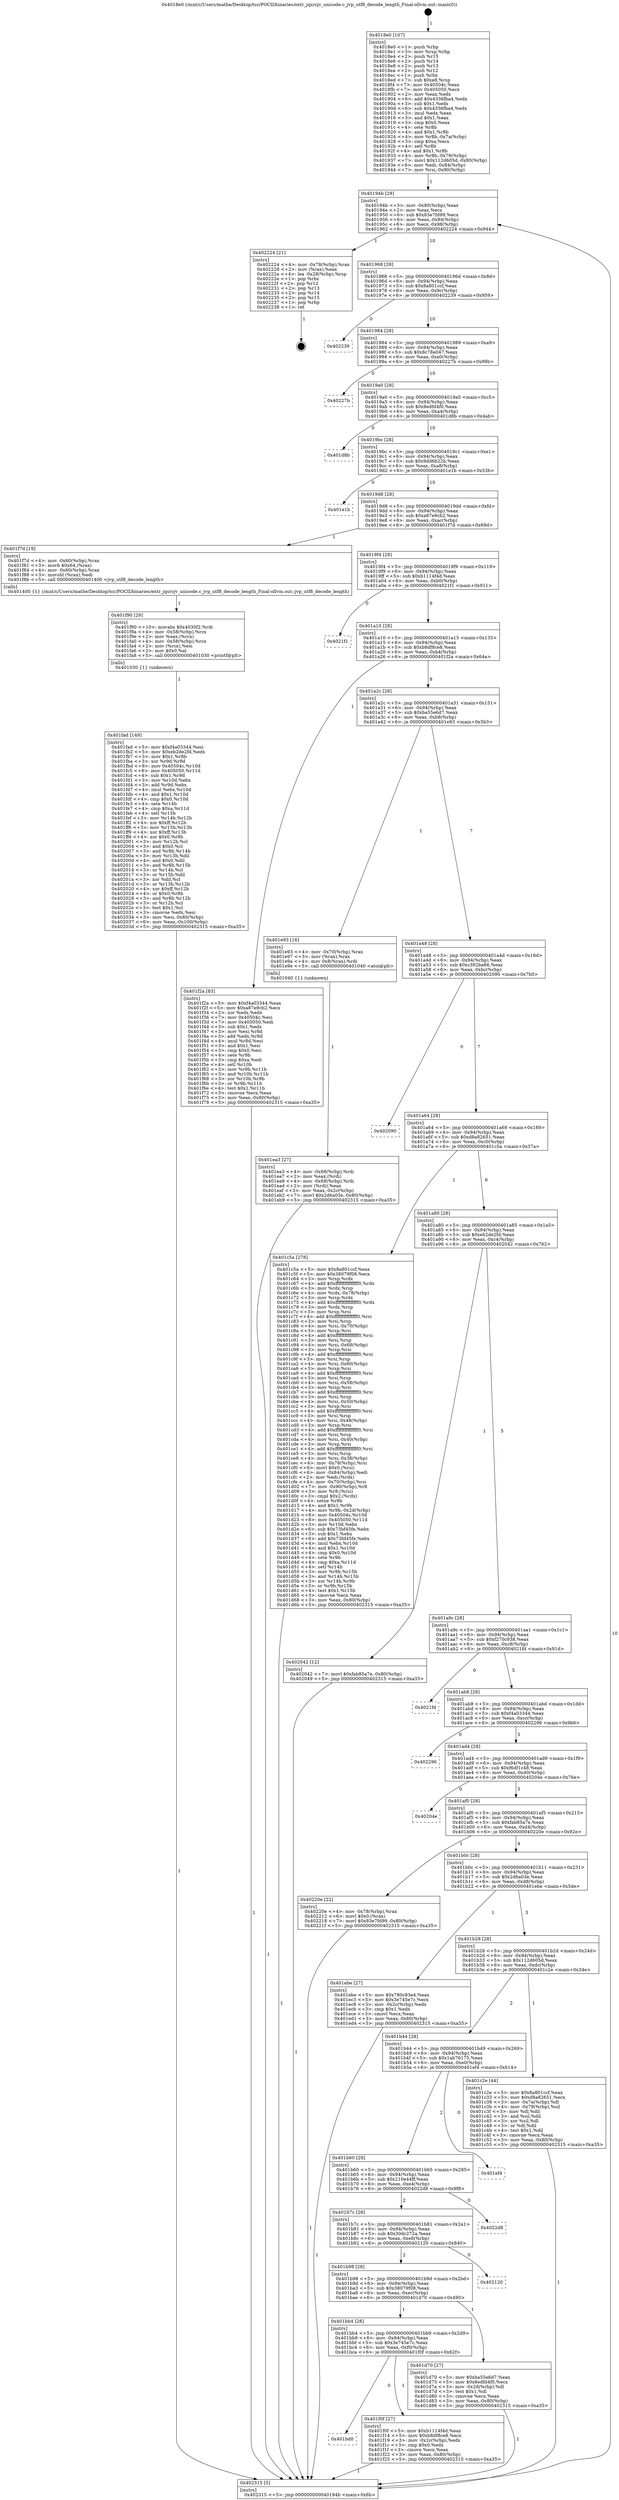digraph "0x4018e0" {
  label = "0x4018e0 (/mnt/c/Users/mathe/Desktop/tcc/POCII/binaries/extr_jqsrcjv_unicode.c_jvp_utf8_decode_length_Final-ollvm.out::main(0))"
  labelloc = "t"
  node[shape=record]

  Entry [label="",width=0.3,height=0.3,shape=circle,fillcolor=black,style=filled]
  "0x40194b" [label="{
     0x40194b [29]\l
     | [instrs]\l
     &nbsp;&nbsp;0x40194b \<+3\>: mov -0x80(%rbp),%eax\l
     &nbsp;&nbsp;0x40194e \<+2\>: mov %eax,%ecx\l
     &nbsp;&nbsp;0x401950 \<+6\>: sub $0x83e7fd99,%ecx\l
     &nbsp;&nbsp;0x401956 \<+6\>: mov %eax,-0x94(%rbp)\l
     &nbsp;&nbsp;0x40195c \<+6\>: mov %ecx,-0x98(%rbp)\l
     &nbsp;&nbsp;0x401962 \<+6\>: je 0000000000402224 \<main+0x944\>\l
  }"]
  "0x402224" [label="{
     0x402224 [21]\l
     | [instrs]\l
     &nbsp;&nbsp;0x402224 \<+4\>: mov -0x78(%rbp),%rax\l
     &nbsp;&nbsp;0x402228 \<+2\>: mov (%rax),%eax\l
     &nbsp;&nbsp;0x40222a \<+4\>: lea -0x28(%rbp),%rsp\l
     &nbsp;&nbsp;0x40222e \<+1\>: pop %rbx\l
     &nbsp;&nbsp;0x40222f \<+2\>: pop %r12\l
     &nbsp;&nbsp;0x402231 \<+2\>: pop %r13\l
     &nbsp;&nbsp;0x402233 \<+2\>: pop %r14\l
     &nbsp;&nbsp;0x402235 \<+2\>: pop %r15\l
     &nbsp;&nbsp;0x402237 \<+1\>: pop %rbp\l
     &nbsp;&nbsp;0x402238 \<+1\>: ret\l
  }"]
  "0x401968" [label="{
     0x401968 [28]\l
     | [instrs]\l
     &nbsp;&nbsp;0x401968 \<+5\>: jmp 000000000040196d \<main+0x8d\>\l
     &nbsp;&nbsp;0x40196d \<+6\>: mov -0x94(%rbp),%eax\l
     &nbsp;&nbsp;0x401973 \<+5\>: sub $0x8a801ccf,%eax\l
     &nbsp;&nbsp;0x401978 \<+6\>: mov %eax,-0x9c(%rbp)\l
     &nbsp;&nbsp;0x40197e \<+6\>: je 0000000000402239 \<main+0x959\>\l
  }"]
  Exit [label="",width=0.3,height=0.3,shape=circle,fillcolor=black,style=filled,peripheries=2]
  "0x402239" [label="{
     0x402239\l
  }", style=dashed]
  "0x401984" [label="{
     0x401984 [28]\l
     | [instrs]\l
     &nbsp;&nbsp;0x401984 \<+5\>: jmp 0000000000401989 \<main+0xa9\>\l
     &nbsp;&nbsp;0x401989 \<+6\>: mov -0x94(%rbp),%eax\l
     &nbsp;&nbsp;0x40198f \<+5\>: sub $0x8c78a047,%eax\l
     &nbsp;&nbsp;0x401994 \<+6\>: mov %eax,-0xa0(%rbp)\l
     &nbsp;&nbsp;0x40199a \<+6\>: je 000000000040227b \<main+0x99b\>\l
  }"]
  "0x401fad" [label="{
     0x401fad [149]\l
     | [instrs]\l
     &nbsp;&nbsp;0x401fad \<+5\>: mov $0xf4a03344,%esi\l
     &nbsp;&nbsp;0x401fb2 \<+5\>: mov $0xeb2de2fd,%edx\l
     &nbsp;&nbsp;0x401fb7 \<+3\>: mov $0x1,%r8b\l
     &nbsp;&nbsp;0x401fba \<+3\>: xor %r9d,%r9d\l
     &nbsp;&nbsp;0x401fbd \<+8\>: mov 0x40504c,%r10d\l
     &nbsp;&nbsp;0x401fc5 \<+8\>: mov 0x405050,%r11d\l
     &nbsp;&nbsp;0x401fcd \<+4\>: sub $0x1,%r9d\l
     &nbsp;&nbsp;0x401fd1 \<+3\>: mov %r10d,%ebx\l
     &nbsp;&nbsp;0x401fd4 \<+3\>: add %r9d,%ebx\l
     &nbsp;&nbsp;0x401fd7 \<+4\>: imul %ebx,%r10d\l
     &nbsp;&nbsp;0x401fdb \<+4\>: and $0x1,%r10d\l
     &nbsp;&nbsp;0x401fdf \<+4\>: cmp $0x0,%r10d\l
     &nbsp;&nbsp;0x401fe3 \<+4\>: sete %r14b\l
     &nbsp;&nbsp;0x401fe7 \<+4\>: cmp $0xa,%r11d\l
     &nbsp;&nbsp;0x401feb \<+4\>: setl %r15b\l
     &nbsp;&nbsp;0x401fef \<+3\>: mov %r14b,%r12b\l
     &nbsp;&nbsp;0x401ff2 \<+4\>: xor $0xff,%r12b\l
     &nbsp;&nbsp;0x401ff6 \<+3\>: mov %r15b,%r13b\l
     &nbsp;&nbsp;0x401ff9 \<+4\>: xor $0xff,%r13b\l
     &nbsp;&nbsp;0x401ffd \<+4\>: xor $0x0,%r8b\l
     &nbsp;&nbsp;0x402001 \<+3\>: mov %r12b,%cl\l
     &nbsp;&nbsp;0x402004 \<+3\>: and $0x0,%cl\l
     &nbsp;&nbsp;0x402007 \<+3\>: and %r8b,%r14b\l
     &nbsp;&nbsp;0x40200a \<+3\>: mov %r13b,%dil\l
     &nbsp;&nbsp;0x40200d \<+4\>: and $0x0,%dil\l
     &nbsp;&nbsp;0x402011 \<+3\>: and %r8b,%r15b\l
     &nbsp;&nbsp;0x402014 \<+3\>: or %r14b,%cl\l
     &nbsp;&nbsp;0x402017 \<+3\>: or %r15b,%dil\l
     &nbsp;&nbsp;0x40201a \<+3\>: xor %dil,%cl\l
     &nbsp;&nbsp;0x40201d \<+3\>: or %r13b,%r12b\l
     &nbsp;&nbsp;0x402020 \<+4\>: xor $0xff,%r12b\l
     &nbsp;&nbsp;0x402024 \<+4\>: or $0x0,%r8b\l
     &nbsp;&nbsp;0x402028 \<+3\>: and %r8b,%r12b\l
     &nbsp;&nbsp;0x40202b \<+3\>: or %r12b,%cl\l
     &nbsp;&nbsp;0x40202e \<+3\>: test $0x1,%cl\l
     &nbsp;&nbsp;0x402031 \<+3\>: cmovne %edx,%esi\l
     &nbsp;&nbsp;0x402034 \<+3\>: mov %esi,-0x80(%rbp)\l
     &nbsp;&nbsp;0x402037 \<+6\>: mov %eax,-0x100(%rbp)\l
     &nbsp;&nbsp;0x40203d \<+5\>: jmp 0000000000402315 \<main+0xa35\>\l
  }"]
  "0x40227b" [label="{
     0x40227b\l
  }", style=dashed]
  "0x4019a0" [label="{
     0x4019a0 [28]\l
     | [instrs]\l
     &nbsp;&nbsp;0x4019a0 \<+5\>: jmp 00000000004019a5 \<main+0xc5\>\l
     &nbsp;&nbsp;0x4019a5 \<+6\>: mov -0x94(%rbp),%eax\l
     &nbsp;&nbsp;0x4019ab \<+5\>: sub $0x8edfd4f0,%eax\l
     &nbsp;&nbsp;0x4019b0 \<+6\>: mov %eax,-0xa4(%rbp)\l
     &nbsp;&nbsp;0x4019b6 \<+6\>: je 0000000000401d8b \<main+0x4ab\>\l
  }"]
  "0x401f90" [label="{
     0x401f90 [29]\l
     | [instrs]\l
     &nbsp;&nbsp;0x401f90 \<+10\>: movabs $0x4030f2,%rdi\l
     &nbsp;&nbsp;0x401f9a \<+4\>: mov -0x58(%rbp),%rcx\l
     &nbsp;&nbsp;0x401f9e \<+2\>: mov %eax,(%rcx)\l
     &nbsp;&nbsp;0x401fa0 \<+4\>: mov -0x58(%rbp),%rcx\l
     &nbsp;&nbsp;0x401fa4 \<+2\>: mov (%rcx),%esi\l
     &nbsp;&nbsp;0x401fa6 \<+2\>: mov $0x0,%al\l
     &nbsp;&nbsp;0x401fa8 \<+5\>: call 0000000000401030 \<printf@plt\>\l
     | [calls]\l
     &nbsp;&nbsp;0x401030 \{1\} (unknown)\l
  }"]
  "0x401d8b" [label="{
     0x401d8b\l
  }", style=dashed]
  "0x4019bc" [label="{
     0x4019bc [28]\l
     | [instrs]\l
     &nbsp;&nbsp;0x4019bc \<+5\>: jmp 00000000004019c1 \<main+0xe1\>\l
     &nbsp;&nbsp;0x4019c1 \<+6\>: mov -0x94(%rbp),%eax\l
     &nbsp;&nbsp;0x4019c7 \<+5\>: sub $0x9dd6b22b,%eax\l
     &nbsp;&nbsp;0x4019cc \<+6\>: mov %eax,-0xa8(%rbp)\l
     &nbsp;&nbsp;0x4019d2 \<+6\>: je 0000000000401e1b \<main+0x53b\>\l
  }"]
  "0x401bd0" [label="{
     0x401bd0\l
  }", style=dashed]
  "0x401e1b" [label="{
     0x401e1b\l
  }", style=dashed]
  "0x4019d8" [label="{
     0x4019d8 [28]\l
     | [instrs]\l
     &nbsp;&nbsp;0x4019d8 \<+5\>: jmp 00000000004019dd \<main+0xfd\>\l
     &nbsp;&nbsp;0x4019dd \<+6\>: mov -0x94(%rbp),%eax\l
     &nbsp;&nbsp;0x4019e3 \<+5\>: sub $0xa87e9cb2,%eax\l
     &nbsp;&nbsp;0x4019e8 \<+6\>: mov %eax,-0xac(%rbp)\l
     &nbsp;&nbsp;0x4019ee \<+6\>: je 0000000000401f7d \<main+0x69d\>\l
  }"]
  "0x401f0f" [label="{
     0x401f0f [27]\l
     | [instrs]\l
     &nbsp;&nbsp;0x401f0f \<+5\>: mov $0xb1114f4d,%eax\l
     &nbsp;&nbsp;0x401f14 \<+5\>: mov $0xb8df8ce8,%ecx\l
     &nbsp;&nbsp;0x401f19 \<+3\>: mov -0x2c(%rbp),%edx\l
     &nbsp;&nbsp;0x401f1c \<+3\>: cmp $0x0,%edx\l
     &nbsp;&nbsp;0x401f1f \<+3\>: cmove %ecx,%eax\l
     &nbsp;&nbsp;0x401f22 \<+3\>: mov %eax,-0x80(%rbp)\l
     &nbsp;&nbsp;0x401f25 \<+5\>: jmp 0000000000402315 \<main+0xa35\>\l
  }"]
  "0x401f7d" [label="{
     0x401f7d [19]\l
     | [instrs]\l
     &nbsp;&nbsp;0x401f7d \<+4\>: mov -0x60(%rbp),%rax\l
     &nbsp;&nbsp;0x401f81 \<+3\>: movb $0x64,(%rax)\l
     &nbsp;&nbsp;0x401f84 \<+4\>: mov -0x60(%rbp),%rax\l
     &nbsp;&nbsp;0x401f88 \<+3\>: movsbl (%rax),%edi\l
     &nbsp;&nbsp;0x401f8b \<+5\>: call 0000000000401400 \<jvp_utf8_decode_length\>\l
     | [calls]\l
     &nbsp;&nbsp;0x401400 \{1\} (/mnt/c/Users/mathe/Desktop/tcc/POCII/binaries/extr_jqsrcjv_unicode.c_jvp_utf8_decode_length_Final-ollvm.out::jvp_utf8_decode_length)\l
  }"]
  "0x4019f4" [label="{
     0x4019f4 [28]\l
     | [instrs]\l
     &nbsp;&nbsp;0x4019f4 \<+5\>: jmp 00000000004019f9 \<main+0x119\>\l
     &nbsp;&nbsp;0x4019f9 \<+6\>: mov -0x94(%rbp),%eax\l
     &nbsp;&nbsp;0x4019ff \<+5\>: sub $0xb1114f4d,%eax\l
     &nbsp;&nbsp;0x401a04 \<+6\>: mov %eax,-0xb0(%rbp)\l
     &nbsp;&nbsp;0x401a0a \<+6\>: je 00000000004021f1 \<main+0x911\>\l
  }"]
  "0x401ea3" [label="{
     0x401ea3 [27]\l
     | [instrs]\l
     &nbsp;&nbsp;0x401ea3 \<+4\>: mov -0x68(%rbp),%rdi\l
     &nbsp;&nbsp;0x401ea7 \<+2\>: mov %eax,(%rdi)\l
     &nbsp;&nbsp;0x401ea9 \<+4\>: mov -0x68(%rbp),%rdi\l
     &nbsp;&nbsp;0x401ead \<+2\>: mov (%rdi),%eax\l
     &nbsp;&nbsp;0x401eaf \<+3\>: mov %eax,-0x2c(%rbp)\l
     &nbsp;&nbsp;0x401eb2 \<+7\>: movl $0x2d6a03e,-0x80(%rbp)\l
     &nbsp;&nbsp;0x401eb9 \<+5\>: jmp 0000000000402315 \<main+0xa35\>\l
  }"]
  "0x4021f1" [label="{
     0x4021f1\l
  }", style=dashed]
  "0x401a10" [label="{
     0x401a10 [28]\l
     | [instrs]\l
     &nbsp;&nbsp;0x401a10 \<+5\>: jmp 0000000000401a15 \<main+0x135\>\l
     &nbsp;&nbsp;0x401a15 \<+6\>: mov -0x94(%rbp),%eax\l
     &nbsp;&nbsp;0x401a1b \<+5\>: sub $0xb8df8ce8,%eax\l
     &nbsp;&nbsp;0x401a20 \<+6\>: mov %eax,-0xb4(%rbp)\l
     &nbsp;&nbsp;0x401a26 \<+6\>: je 0000000000401f2a \<main+0x64a\>\l
  }"]
  "0x401bb4" [label="{
     0x401bb4 [28]\l
     | [instrs]\l
     &nbsp;&nbsp;0x401bb4 \<+5\>: jmp 0000000000401bb9 \<main+0x2d9\>\l
     &nbsp;&nbsp;0x401bb9 \<+6\>: mov -0x94(%rbp),%eax\l
     &nbsp;&nbsp;0x401bbf \<+5\>: sub $0x3e745e7c,%eax\l
     &nbsp;&nbsp;0x401bc4 \<+6\>: mov %eax,-0xf0(%rbp)\l
     &nbsp;&nbsp;0x401bca \<+6\>: je 0000000000401f0f \<main+0x62f\>\l
  }"]
  "0x401f2a" [label="{
     0x401f2a [83]\l
     | [instrs]\l
     &nbsp;&nbsp;0x401f2a \<+5\>: mov $0xf4a03344,%eax\l
     &nbsp;&nbsp;0x401f2f \<+5\>: mov $0xa87e9cb2,%ecx\l
     &nbsp;&nbsp;0x401f34 \<+2\>: xor %edx,%edx\l
     &nbsp;&nbsp;0x401f36 \<+7\>: mov 0x40504c,%esi\l
     &nbsp;&nbsp;0x401f3d \<+7\>: mov 0x405050,%edi\l
     &nbsp;&nbsp;0x401f44 \<+3\>: sub $0x1,%edx\l
     &nbsp;&nbsp;0x401f47 \<+3\>: mov %esi,%r8d\l
     &nbsp;&nbsp;0x401f4a \<+3\>: add %edx,%r8d\l
     &nbsp;&nbsp;0x401f4d \<+4\>: imul %r8d,%esi\l
     &nbsp;&nbsp;0x401f51 \<+3\>: and $0x1,%esi\l
     &nbsp;&nbsp;0x401f54 \<+3\>: cmp $0x0,%esi\l
     &nbsp;&nbsp;0x401f57 \<+4\>: sete %r9b\l
     &nbsp;&nbsp;0x401f5b \<+3\>: cmp $0xa,%edi\l
     &nbsp;&nbsp;0x401f5e \<+4\>: setl %r10b\l
     &nbsp;&nbsp;0x401f62 \<+3\>: mov %r9b,%r11b\l
     &nbsp;&nbsp;0x401f65 \<+3\>: and %r10b,%r11b\l
     &nbsp;&nbsp;0x401f68 \<+3\>: xor %r10b,%r9b\l
     &nbsp;&nbsp;0x401f6b \<+3\>: or %r9b,%r11b\l
     &nbsp;&nbsp;0x401f6e \<+4\>: test $0x1,%r11b\l
     &nbsp;&nbsp;0x401f72 \<+3\>: cmovne %ecx,%eax\l
     &nbsp;&nbsp;0x401f75 \<+3\>: mov %eax,-0x80(%rbp)\l
     &nbsp;&nbsp;0x401f78 \<+5\>: jmp 0000000000402315 \<main+0xa35\>\l
  }"]
  "0x401a2c" [label="{
     0x401a2c [28]\l
     | [instrs]\l
     &nbsp;&nbsp;0x401a2c \<+5\>: jmp 0000000000401a31 \<main+0x151\>\l
     &nbsp;&nbsp;0x401a31 \<+6\>: mov -0x94(%rbp),%eax\l
     &nbsp;&nbsp;0x401a37 \<+5\>: sub $0xba55e6d7,%eax\l
     &nbsp;&nbsp;0x401a3c \<+6\>: mov %eax,-0xb8(%rbp)\l
     &nbsp;&nbsp;0x401a42 \<+6\>: je 0000000000401e93 \<main+0x5b3\>\l
  }"]
  "0x401d70" [label="{
     0x401d70 [27]\l
     | [instrs]\l
     &nbsp;&nbsp;0x401d70 \<+5\>: mov $0xba55e6d7,%eax\l
     &nbsp;&nbsp;0x401d75 \<+5\>: mov $0x8edfd4f0,%ecx\l
     &nbsp;&nbsp;0x401d7a \<+3\>: mov -0x2d(%rbp),%dl\l
     &nbsp;&nbsp;0x401d7d \<+3\>: test $0x1,%dl\l
     &nbsp;&nbsp;0x401d80 \<+3\>: cmovne %ecx,%eax\l
     &nbsp;&nbsp;0x401d83 \<+3\>: mov %eax,-0x80(%rbp)\l
     &nbsp;&nbsp;0x401d86 \<+5\>: jmp 0000000000402315 \<main+0xa35\>\l
  }"]
  "0x401e93" [label="{
     0x401e93 [16]\l
     | [instrs]\l
     &nbsp;&nbsp;0x401e93 \<+4\>: mov -0x70(%rbp),%rax\l
     &nbsp;&nbsp;0x401e97 \<+3\>: mov (%rax),%rax\l
     &nbsp;&nbsp;0x401e9a \<+4\>: mov 0x8(%rax),%rdi\l
     &nbsp;&nbsp;0x401e9e \<+5\>: call 0000000000401040 \<atoi@plt\>\l
     | [calls]\l
     &nbsp;&nbsp;0x401040 \{1\} (unknown)\l
  }"]
  "0x401a48" [label="{
     0x401a48 [28]\l
     | [instrs]\l
     &nbsp;&nbsp;0x401a48 \<+5\>: jmp 0000000000401a4d \<main+0x16d\>\l
     &nbsp;&nbsp;0x401a4d \<+6\>: mov -0x94(%rbp),%eax\l
     &nbsp;&nbsp;0x401a53 \<+5\>: sub $0xc392ba66,%eax\l
     &nbsp;&nbsp;0x401a58 \<+6\>: mov %eax,-0xbc(%rbp)\l
     &nbsp;&nbsp;0x401a5e \<+6\>: je 0000000000402090 \<main+0x7b0\>\l
  }"]
  "0x401b98" [label="{
     0x401b98 [28]\l
     | [instrs]\l
     &nbsp;&nbsp;0x401b98 \<+5\>: jmp 0000000000401b9d \<main+0x2bd\>\l
     &nbsp;&nbsp;0x401b9d \<+6\>: mov -0x94(%rbp),%eax\l
     &nbsp;&nbsp;0x401ba3 \<+5\>: sub $0x38079f08,%eax\l
     &nbsp;&nbsp;0x401ba8 \<+6\>: mov %eax,-0xec(%rbp)\l
     &nbsp;&nbsp;0x401bae \<+6\>: je 0000000000401d70 \<main+0x490\>\l
  }"]
  "0x402090" [label="{
     0x402090\l
  }", style=dashed]
  "0x401a64" [label="{
     0x401a64 [28]\l
     | [instrs]\l
     &nbsp;&nbsp;0x401a64 \<+5\>: jmp 0000000000401a69 \<main+0x189\>\l
     &nbsp;&nbsp;0x401a69 \<+6\>: mov -0x94(%rbp),%eax\l
     &nbsp;&nbsp;0x401a6f \<+5\>: sub $0xd8a82651,%eax\l
     &nbsp;&nbsp;0x401a74 \<+6\>: mov %eax,-0xc0(%rbp)\l
     &nbsp;&nbsp;0x401a7a \<+6\>: je 0000000000401c5a \<main+0x37a\>\l
  }"]
  "0x402120" [label="{
     0x402120\l
  }", style=dashed]
  "0x401c5a" [label="{
     0x401c5a [278]\l
     | [instrs]\l
     &nbsp;&nbsp;0x401c5a \<+5\>: mov $0x8a801ccf,%eax\l
     &nbsp;&nbsp;0x401c5f \<+5\>: mov $0x38079f08,%ecx\l
     &nbsp;&nbsp;0x401c64 \<+3\>: mov %rsp,%rdx\l
     &nbsp;&nbsp;0x401c67 \<+4\>: add $0xfffffffffffffff0,%rdx\l
     &nbsp;&nbsp;0x401c6b \<+3\>: mov %rdx,%rsp\l
     &nbsp;&nbsp;0x401c6e \<+4\>: mov %rdx,-0x78(%rbp)\l
     &nbsp;&nbsp;0x401c72 \<+3\>: mov %rsp,%rdx\l
     &nbsp;&nbsp;0x401c75 \<+4\>: add $0xfffffffffffffff0,%rdx\l
     &nbsp;&nbsp;0x401c79 \<+3\>: mov %rdx,%rsp\l
     &nbsp;&nbsp;0x401c7c \<+3\>: mov %rsp,%rsi\l
     &nbsp;&nbsp;0x401c7f \<+4\>: add $0xfffffffffffffff0,%rsi\l
     &nbsp;&nbsp;0x401c83 \<+3\>: mov %rsi,%rsp\l
     &nbsp;&nbsp;0x401c86 \<+4\>: mov %rsi,-0x70(%rbp)\l
     &nbsp;&nbsp;0x401c8a \<+3\>: mov %rsp,%rsi\l
     &nbsp;&nbsp;0x401c8d \<+4\>: add $0xfffffffffffffff0,%rsi\l
     &nbsp;&nbsp;0x401c91 \<+3\>: mov %rsi,%rsp\l
     &nbsp;&nbsp;0x401c94 \<+4\>: mov %rsi,-0x68(%rbp)\l
     &nbsp;&nbsp;0x401c98 \<+3\>: mov %rsp,%rsi\l
     &nbsp;&nbsp;0x401c9b \<+4\>: add $0xfffffffffffffff0,%rsi\l
     &nbsp;&nbsp;0x401c9f \<+3\>: mov %rsi,%rsp\l
     &nbsp;&nbsp;0x401ca2 \<+4\>: mov %rsi,-0x60(%rbp)\l
     &nbsp;&nbsp;0x401ca6 \<+3\>: mov %rsp,%rsi\l
     &nbsp;&nbsp;0x401ca9 \<+4\>: add $0xfffffffffffffff0,%rsi\l
     &nbsp;&nbsp;0x401cad \<+3\>: mov %rsi,%rsp\l
     &nbsp;&nbsp;0x401cb0 \<+4\>: mov %rsi,-0x58(%rbp)\l
     &nbsp;&nbsp;0x401cb4 \<+3\>: mov %rsp,%rsi\l
     &nbsp;&nbsp;0x401cb7 \<+4\>: add $0xfffffffffffffff0,%rsi\l
     &nbsp;&nbsp;0x401cbb \<+3\>: mov %rsi,%rsp\l
     &nbsp;&nbsp;0x401cbe \<+4\>: mov %rsi,-0x50(%rbp)\l
     &nbsp;&nbsp;0x401cc2 \<+3\>: mov %rsp,%rsi\l
     &nbsp;&nbsp;0x401cc5 \<+4\>: add $0xfffffffffffffff0,%rsi\l
     &nbsp;&nbsp;0x401cc9 \<+3\>: mov %rsi,%rsp\l
     &nbsp;&nbsp;0x401ccc \<+4\>: mov %rsi,-0x48(%rbp)\l
     &nbsp;&nbsp;0x401cd0 \<+3\>: mov %rsp,%rsi\l
     &nbsp;&nbsp;0x401cd3 \<+4\>: add $0xfffffffffffffff0,%rsi\l
     &nbsp;&nbsp;0x401cd7 \<+3\>: mov %rsi,%rsp\l
     &nbsp;&nbsp;0x401cda \<+4\>: mov %rsi,-0x40(%rbp)\l
     &nbsp;&nbsp;0x401cde \<+3\>: mov %rsp,%rsi\l
     &nbsp;&nbsp;0x401ce1 \<+4\>: add $0xfffffffffffffff0,%rsi\l
     &nbsp;&nbsp;0x401ce5 \<+3\>: mov %rsi,%rsp\l
     &nbsp;&nbsp;0x401ce8 \<+4\>: mov %rsi,-0x38(%rbp)\l
     &nbsp;&nbsp;0x401cec \<+4\>: mov -0x78(%rbp),%rsi\l
     &nbsp;&nbsp;0x401cf0 \<+6\>: movl $0x0,(%rsi)\l
     &nbsp;&nbsp;0x401cf6 \<+6\>: mov -0x84(%rbp),%edi\l
     &nbsp;&nbsp;0x401cfc \<+2\>: mov %edi,(%rdx)\l
     &nbsp;&nbsp;0x401cfe \<+4\>: mov -0x70(%rbp),%rsi\l
     &nbsp;&nbsp;0x401d02 \<+7\>: mov -0x90(%rbp),%r8\l
     &nbsp;&nbsp;0x401d09 \<+3\>: mov %r8,(%rsi)\l
     &nbsp;&nbsp;0x401d0c \<+3\>: cmpl $0x2,(%rdx)\l
     &nbsp;&nbsp;0x401d0f \<+4\>: setne %r9b\l
     &nbsp;&nbsp;0x401d13 \<+4\>: and $0x1,%r9b\l
     &nbsp;&nbsp;0x401d17 \<+4\>: mov %r9b,-0x2d(%rbp)\l
     &nbsp;&nbsp;0x401d1b \<+8\>: mov 0x40504c,%r10d\l
     &nbsp;&nbsp;0x401d23 \<+8\>: mov 0x405050,%r11d\l
     &nbsp;&nbsp;0x401d2b \<+3\>: mov %r10d,%ebx\l
     &nbsp;&nbsp;0x401d2e \<+6\>: sub $0x73bf45fe,%ebx\l
     &nbsp;&nbsp;0x401d34 \<+3\>: sub $0x1,%ebx\l
     &nbsp;&nbsp;0x401d37 \<+6\>: add $0x73bf45fe,%ebx\l
     &nbsp;&nbsp;0x401d3d \<+4\>: imul %ebx,%r10d\l
     &nbsp;&nbsp;0x401d41 \<+4\>: and $0x1,%r10d\l
     &nbsp;&nbsp;0x401d45 \<+4\>: cmp $0x0,%r10d\l
     &nbsp;&nbsp;0x401d49 \<+4\>: sete %r9b\l
     &nbsp;&nbsp;0x401d4d \<+4\>: cmp $0xa,%r11d\l
     &nbsp;&nbsp;0x401d51 \<+4\>: setl %r14b\l
     &nbsp;&nbsp;0x401d55 \<+3\>: mov %r9b,%r15b\l
     &nbsp;&nbsp;0x401d58 \<+3\>: and %r14b,%r15b\l
     &nbsp;&nbsp;0x401d5b \<+3\>: xor %r14b,%r9b\l
     &nbsp;&nbsp;0x401d5e \<+3\>: or %r9b,%r15b\l
     &nbsp;&nbsp;0x401d61 \<+4\>: test $0x1,%r15b\l
     &nbsp;&nbsp;0x401d65 \<+3\>: cmovne %ecx,%eax\l
     &nbsp;&nbsp;0x401d68 \<+3\>: mov %eax,-0x80(%rbp)\l
     &nbsp;&nbsp;0x401d6b \<+5\>: jmp 0000000000402315 \<main+0xa35\>\l
  }"]
  "0x401a80" [label="{
     0x401a80 [28]\l
     | [instrs]\l
     &nbsp;&nbsp;0x401a80 \<+5\>: jmp 0000000000401a85 \<main+0x1a5\>\l
     &nbsp;&nbsp;0x401a85 \<+6\>: mov -0x94(%rbp),%eax\l
     &nbsp;&nbsp;0x401a8b \<+5\>: sub $0xeb2de2fd,%eax\l
     &nbsp;&nbsp;0x401a90 \<+6\>: mov %eax,-0xc4(%rbp)\l
     &nbsp;&nbsp;0x401a96 \<+6\>: je 0000000000402042 \<main+0x762\>\l
  }"]
  "0x401b7c" [label="{
     0x401b7c [28]\l
     | [instrs]\l
     &nbsp;&nbsp;0x401b7c \<+5\>: jmp 0000000000401b81 \<main+0x2a1\>\l
     &nbsp;&nbsp;0x401b81 \<+6\>: mov -0x94(%rbp),%eax\l
     &nbsp;&nbsp;0x401b87 \<+5\>: sub $0x30dc272a,%eax\l
     &nbsp;&nbsp;0x401b8c \<+6\>: mov %eax,-0xe8(%rbp)\l
     &nbsp;&nbsp;0x401b92 \<+6\>: je 0000000000402120 \<main+0x840\>\l
  }"]
  "0x402042" [label="{
     0x402042 [12]\l
     | [instrs]\l
     &nbsp;&nbsp;0x402042 \<+7\>: movl $0xfab85a7e,-0x80(%rbp)\l
     &nbsp;&nbsp;0x402049 \<+5\>: jmp 0000000000402315 \<main+0xa35\>\l
  }"]
  "0x401a9c" [label="{
     0x401a9c [28]\l
     | [instrs]\l
     &nbsp;&nbsp;0x401a9c \<+5\>: jmp 0000000000401aa1 \<main+0x1c1\>\l
     &nbsp;&nbsp;0x401aa1 \<+6\>: mov -0x94(%rbp),%eax\l
     &nbsp;&nbsp;0x401aa7 \<+5\>: sub $0xf270c938,%eax\l
     &nbsp;&nbsp;0x401aac \<+6\>: mov %eax,-0xc8(%rbp)\l
     &nbsp;&nbsp;0x401ab2 \<+6\>: je 00000000004021fd \<main+0x91d\>\l
  }"]
  "0x4022d8" [label="{
     0x4022d8\l
  }", style=dashed]
  "0x4021fd" [label="{
     0x4021fd\l
  }", style=dashed]
  "0x401ab8" [label="{
     0x401ab8 [28]\l
     | [instrs]\l
     &nbsp;&nbsp;0x401ab8 \<+5\>: jmp 0000000000401abd \<main+0x1dd\>\l
     &nbsp;&nbsp;0x401abd \<+6\>: mov -0x94(%rbp),%eax\l
     &nbsp;&nbsp;0x401ac3 \<+5\>: sub $0xf4a03344,%eax\l
     &nbsp;&nbsp;0x401ac8 \<+6\>: mov %eax,-0xcc(%rbp)\l
     &nbsp;&nbsp;0x401ace \<+6\>: je 0000000000402296 \<main+0x9b6\>\l
  }"]
  "0x401b60" [label="{
     0x401b60 [28]\l
     | [instrs]\l
     &nbsp;&nbsp;0x401b60 \<+5\>: jmp 0000000000401b65 \<main+0x285\>\l
     &nbsp;&nbsp;0x401b65 \<+6\>: mov -0x94(%rbp),%eax\l
     &nbsp;&nbsp;0x401b6b \<+5\>: sub $0x210e44ff,%eax\l
     &nbsp;&nbsp;0x401b70 \<+6\>: mov %eax,-0xe4(%rbp)\l
     &nbsp;&nbsp;0x401b76 \<+6\>: je 00000000004022d8 \<main+0x9f8\>\l
  }"]
  "0x402296" [label="{
     0x402296\l
  }", style=dashed]
  "0x401ad4" [label="{
     0x401ad4 [28]\l
     | [instrs]\l
     &nbsp;&nbsp;0x401ad4 \<+5\>: jmp 0000000000401ad9 \<main+0x1f9\>\l
     &nbsp;&nbsp;0x401ad9 \<+6\>: mov -0x94(%rbp),%eax\l
     &nbsp;&nbsp;0x401adf \<+5\>: sub $0xf6df1c48,%eax\l
     &nbsp;&nbsp;0x401ae4 \<+6\>: mov %eax,-0xd0(%rbp)\l
     &nbsp;&nbsp;0x401aea \<+6\>: je 000000000040204e \<main+0x76e\>\l
  }"]
  "0x401ef4" [label="{
     0x401ef4\l
  }", style=dashed]
  "0x40204e" [label="{
     0x40204e\l
  }", style=dashed]
  "0x401af0" [label="{
     0x401af0 [28]\l
     | [instrs]\l
     &nbsp;&nbsp;0x401af0 \<+5\>: jmp 0000000000401af5 \<main+0x215\>\l
     &nbsp;&nbsp;0x401af5 \<+6\>: mov -0x94(%rbp),%eax\l
     &nbsp;&nbsp;0x401afb \<+5\>: sub $0xfab85a7e,%eax\l
     &nbsp;&nbsp;0x401b00 \<+6\>: mov %eax,-0xd4(%rbp)\l
     &nbsp;&nbsp;0x401b06 \<+6\>: je 000000000040220e \<main+0x92e\>\l
  }"]
  "0x4018e0" [label="{
     0x4018e0 [107]\l
     | [instrs]\l
     &nbsp;&nbsp;0x4018e0 \<+1\>: push %rbp\l
     &nbsp;&nbsp;0x4018e1 \<+3\>: mov %rsp,%rbp\l
     &nbsp;&nbsp;0x4018e4 \<+2\>: push %r15\l
     &nbsp;&nbsp;0x4018e6 \<+2\>: push %r14\l
     &nbsp;&nbsp;0x4018e8 \<+2\>: push %r13\l
     &nbsp;&nbsp;0x4018ea \<+2\>: push %r12\l
     &nbsp;&nbsp;0x4018ec \<+1\>: push %rbx\l
     &nbsp;&nbsp;0x4018ed \<+7\>: sub $0xe8,%rsp\l
     &nbsp;&nbsp;0x4018f4 \<+7\>: mov 0x40504c,%eax\l
     &nbsp;&nbsp;0x4018fb \<+7\>: mov 0x405050,%ecx\l
     &nbsp;&nbsp;0x401902 \<+2\>: mov %eax,%edx\l
     &nbsp;&nbsp;0x401904 \<+6\>: add $0x4336fba4,%edx\l
     &nbsp;&nbsp;0x40190a \<+3\>: sub $0x1,%edx\l
     &nbsp;&nbsp;0x40190d \<+6\>: sub $0x4336fba4,%edx\l
     &nbsp;&nbsp;0x401913 \<+3\>: imul %edx,%eax\l
     &nbsp;&nbsp;0x401916 \<+3\>: and $0x1,%eax\l
     &nbsp;&nbsp;0x401919 \<+3\>: cmp $0x0,%eax\l
     &nbsp;&nbsp;0x40191c \<+4\>: sete %r8b\l
     &nbsp;&nbsp;0x401920 \<+4\>: and $0x1,%r8b\l
     &nbsp;&nbsp;0x401924 \<+4\>: mov %r8b,-0x7a(%rbp)\l
     &nbsp;&nbsp;0x401928 \<+3\>: cmp $0xa,%ecx\l
     &nbsp;&nbsp;0x40192b \<+4\>: setl %r8b\l
     &nbsp;&nbsp;0x40192f \<+4\>: and $0x1,%r8b\l
     &nbsp;&nbsp;0x401933 \<+4\>: mov %r8b,-0x79(%rbp)\l
     &nbsp;&nbsp;0x401937 \<+7\>: movl $0x112d605d,-0x80(%rbp)\l
     &nbsp;&nbsp;0x40193e \<+6\>: mov %edi,-0x84(%rbp)\l
     &nbsp;&nbsp;0x401944 \<+7\>: mov %rsi,-0x90(%rbp)\l
  }"]
  "0x40220e" [label="{
     0x40220e [22]\l
     | [instrs]\l
     &nbsp;&nbsp;0x40220e \<+4\>: mov -0x78(%rbp),%rax\l
     &nbsp;&nbsp;0x402212 \<+6\>: movl $0x0,(%rax)\l
     &nbsp;&nbsp;0x402218 \<+7\>: movl $0x83e7fd99,-0x80(%rbp)\l
     &nbsp;&nbsp;0x40221f \<+5\>: jmp 0000000000402315 \<main+0xa35\>\l
  }"]
  "0x401b0c" [label="{
     0x401b0c [28]\l
     | [instrs]\l
     &nbsp;&nbsp;0x401b0c \<+5\>: jmp 0000000000401b11 \<main+0x231\>\l
     &nbsp;&nbsp;0x401b11 \<+6\>: mov -0x94(%rbp),%eax\l
     &nbsp;&nbsp;0x401b17 \<+5\>: sub $0x2d6a03e,%eax\l
     &nbsp;&nbsp;0x401b1c \<+6\>: mov %eax,-0xd8(%rbp)\l
     &nbsp;&nbsp;0x401b22 \<+6\>: je 0000000000401ebe \<main+0x5de\>\l
  }"]
  "0x402315" [label="{
     0x402315 [5]\l
     | [instrs]\l
     &nbsp;&nbsp;0x402315 \<+5\>: jmp 000000000040194b \<main+0x6b\>\l
  }"]
  "0x401ebe" [label="{
     0x401ebe [27]\l
     | [instrs]\l
     &nbsp;&nbsp;0x401ebe \<+5\>: mov $0x780c83e4,%eax\l
     &nbsp;&nbsp;0x401ec3 \<+5\>: mov $0x3e745e7c,%ecx\l
     &nbsp;&nbsp;0x401ec8 \<+3\>: mov -0x2c(%rbp),%edx\l
     &nbsp;&nbsp;0x401ecb \<+3\>: cmp $0x1,%edx\l
     &nbsp;&nbsp;0x401ece \<+3\>: cmovl %ecx,%eax\l
     &nbsp;&nbsp;0x401ed1 \<+3\>: mov %eax,-0x80(%rbp)\l
     &nbsp;&nbsp;0x401ed4 \<+5\>: jmp 0000000000402315 \<main+0xa35\>\l
  }"]
  "0x401b28" [label="{
     0x401b28 [28]\l
     | [instrs]\l
     &nbsp;&nbsp;0x401b28 \<+5\>: jmp 0000000000401b2d \<main+0x24d\>\l
     &nbsp;&nbsp;0x401b2d \<+6\>: mov -0x94(%rbp),%eax\l
     &nbsp;&nbsp;0x401b33 \<+5\>: sub $0x112d605d,%eax\l
     &nbsp;&nbsp;0x401b38 \<+6\>: mov %eax,-0xdc(%rbp)\l
     &nbsp;&nbsp;0x401b3e \<+6\>: je 0000000000401c2e \<main+0x34e\>\l
  }"]
  "0x401b44" [label="{
     0x401b44 [28]\l
     | [instrs]\l
     &nbsp;&nbsp;0x401b44 \<+5\>: jmp 0000000000401b49 \<main+0x269\>\l
     &nbsp;&nbsp;0x401b49 \<+6\>: mov -0x94(%rbp),%eax\l
     &nbsp;&nbsp;0x401b4f \<+5\>: sub $0x1ab76175,%eax\l
     &nbsp;&nbsp;0x401b54 \<+6\>: mov %eax,-0xe0(%rbp)\l
     &nbsp;&nbsp;0x401b5a \<+6\>: je 0000000000401ef4 \<main+0x614\>\l
  }"]
  "0x401c2e" [label="{
     0x401c2e [44]\l
     | [instrs]\l
     &nbsp;&nbsp;0x401c2e \<+5\>: mov $0x8a801ccf,%eax\l
     &nbsp;&nbsp;0x401c33 \<+5\>: mov $0xd8a82651,%ecx\l
     &nbsp;&nbsp;0x401c38 \<+3\>: mov -0x7a(%rbp),%dl\l
     &nbsp;&nbsp;0x401c3b \<+4\>: mov -0x79(%rbp),%sil\l
     &nbsp;&nbsp;0x401c3f \<+3\>: mov %dl,%dil\l
     &nbsp;&nbsp;0x401c42 \<+3\>: and %sil,%dil\l
     &nbsp;&nbsp;0x401c45 \<+3\>: xor %sil,%dl\l
     &nbsp;&nbsp;0x401c48 \<+3\>: or %dl,%dil\l
     &nbsp;&nbsp;0x401c4b \<+4\>: test $0x1,%dil\l
     &nbsp;&nbsp;0x401c4f \<+3\>: cmovne %ecx,%eax\l
     &nbsp;&nbsp;0x401c52 \<+3\>: mov %eax,-0x80(%rbp)\l
     &nbsp;&nbsp;0x401c55 \<+5\>: jmp 0000000000402315 \<main+0xa35\>\l
  }"]
  Entry -> "0x4018e0" [label=" 1"]
  "0x40194b" -> "0x402224" [label=" 1"]
  "0x40194b" -> "0x401968" [label=" 10"]
  "0x402224" -> Exit [label=" 1"]
  "0x401968" -> "0x402239" [label=" 0"]
  "0x401968" -> "0x401984" [label=" 10"]
  "0x40220e" -> "0x402315" [label=" 1"]
  "0x401984" -> "0x40227b" [label=" 0"]
  "0x401984" -> "0x4019a0" [label=" 10"]
  "0x402042" -> "0x402315" [label=" 1"]
  "0x4019a0" -> "0x401d8b" [label=" 0"]
  "0x4019a0" -> "0x4019bc" [label=" 10"]
  "0x401fad" -> "0x402315" [label=" 1"]
  "0x4019bc" -> "0x401e1b" [label=" 0"]
  "0x4019bc" -> "0x4019d8" [label=" 10"]
  "0x401f90" -> "0x401fad" [label=" 1"]
  "0x4019d8" -> "0x401f7d" [label=" 1"]
  "0x4019d8" -> "0x4019f4" [label=" 9"]
  "0x401f7d" -> "0x401f90" [label=" 1"]
  "0x4019f4" -> "0x4021f1" [label=" 0"]
  "0x4019f4" -> "0x401a10" [label=" 9"]
  "0x401f0f" -> "0x402315" [label=" 1"]
  "0x401a10" -> "0x401f2a" [label=" 1"]
  "0x401a10" -> "0x401a2c" [label=" 8"]
  "0x401bb4" -> "0x401bd0" [label=" 0"]
  "0x401a2c" -> "0x401e93" [label=" 1"]
  "0x401a2c" -> "0x401a48" [label=" 7"]
  "0x401bb4" -> "0x401f0f" [label=" 1"]
  "0x401a48" -> "0x402090" [label=" 0"]
  "0x401a48" -> "0x401a64" [label=" 7"]
  "0x401ebe" -> "0x402315" [label=" 1"]
  "0x401a64" -> "0x401c5a" [label=" 1"]
  "0x401a64" -> "0x401a80" [label=" 6"]
  "0x401ea3" -> "0x402315" [label=" 1"]
  "0x401a80" -> "0x402042" [label=" 1"]
  "0x401a80" -> "0x401a9c" [label=" 5"]
  "0x401d70" -> "0x402315" [label=" 1"]
  "0x401a9c" -> "0x4021fd" [label=" 0"]
  "0x401a9c" -> "0x401ab8" [label=" 5"]
  "0x401b98" -> "0x401bb4" [label=" 1"]
  "0x401ab8" -> "0x402296" [label=" 0"]
  "0x401ab8" -> "0x401ad4" [label=" 5"]
  "0x401f2a" -> "0x402315" [label=" 1"]
  "0x401ad4" -> "0x40204e" [label=" 0"]
  "0x401ad4" -> "0x401af0" [label=" 5"]
  "0x401b7c" -> "0x401b98" [label=" 2"]
  "0x401af0" -> "0x40220e" [label=" 1"]
  "0x401af0" -> "0x401b0c" [label=" 4"]
  "0x401b60" -> "0x401b7c" [label=" 2"]
  "0x401b0c" -> "0x401ebe" [label=" 1"]
  "0x401b0c" -> "0x401b28" [label=" 3"]
  "0x401b60" -> "0x4022d8" [label=" 0"]
  "0x401b28" -> "0x401c2e" [label=" 1"]
  "0x401b28" -> "0x401b44" [label=" 2"]
  "0x401c2e" -> "0x402315" [label=" 1"]
  "0x4018e0" -> "0x40194b" [label=" 1"]
  "0x402315" -> "0x40194b" [label=" 10"]
  "0x401e93" -> "0x401ea3" [label=" 1"]
  "0x401c5a" -> "0x402315" [label=" 1"]
  "0x401b7c" -> "0x402120" [label=" 0"]
  "0x401b44" -> "0x401ef4" [label=" 0"]
  "0x401b44" -> "0x401b60" [label=" 2"]
  "0x401b98" -> "0x401d70" [label=" 1"]
}
